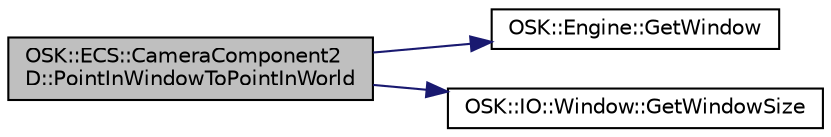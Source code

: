 digraph "OSK::ECS::CameraComponent2D::PointInWindowToPointInWorld"
{
 // LATEX_PDF_SIZE
  edge [fontname="Helvetica",fontsize="10",labelfontname="Helvetica",labelfontsize="10"];
  node [fontname="Helvetica",fontsize="10",shape=record];
  rankdir="LR";
  Node1 [label="OSK::ECS::CameraComponent2\lD::PointInWindowToPointInWorld",height=0.2,width=0.4,color="black", fillcolor="grey75", style="filled", fontcolor="black",tooltip="Transforma un punto 2D en la ventana al punto 2D al que apunta la cámara en el mundo 2D."];
  Node1 -> Node2 [color="midnightblue",fontsize="10",style="solid",fontname="Helvetica"];
  Node2 [label="OSK::Engine::GetWindow",height=0.2,width=0.4,color="black", fillcolor="white", style="filled",URL="$class_o_s_k_1_1_engine.html#a96eab59df83d63ab65869fea551bb272",tooltip=" "];
  Node1 -> Node3 [color="midnightblue",fontsize="10",style="solid",fontname="Helvetica"];
  Node3 [label="OSK::IO::Window::GetWindowSize",height=0.2,width=0.4,color="black", fillcolor="white", style="filled",URL="$class_o_s_k_1_1_i_o_1_1_window.html#aa7f9f244691159612d42ddbc1fdc9288",tooltip="Devuelve el tamaño de la ventana, en píxeles."];
}
